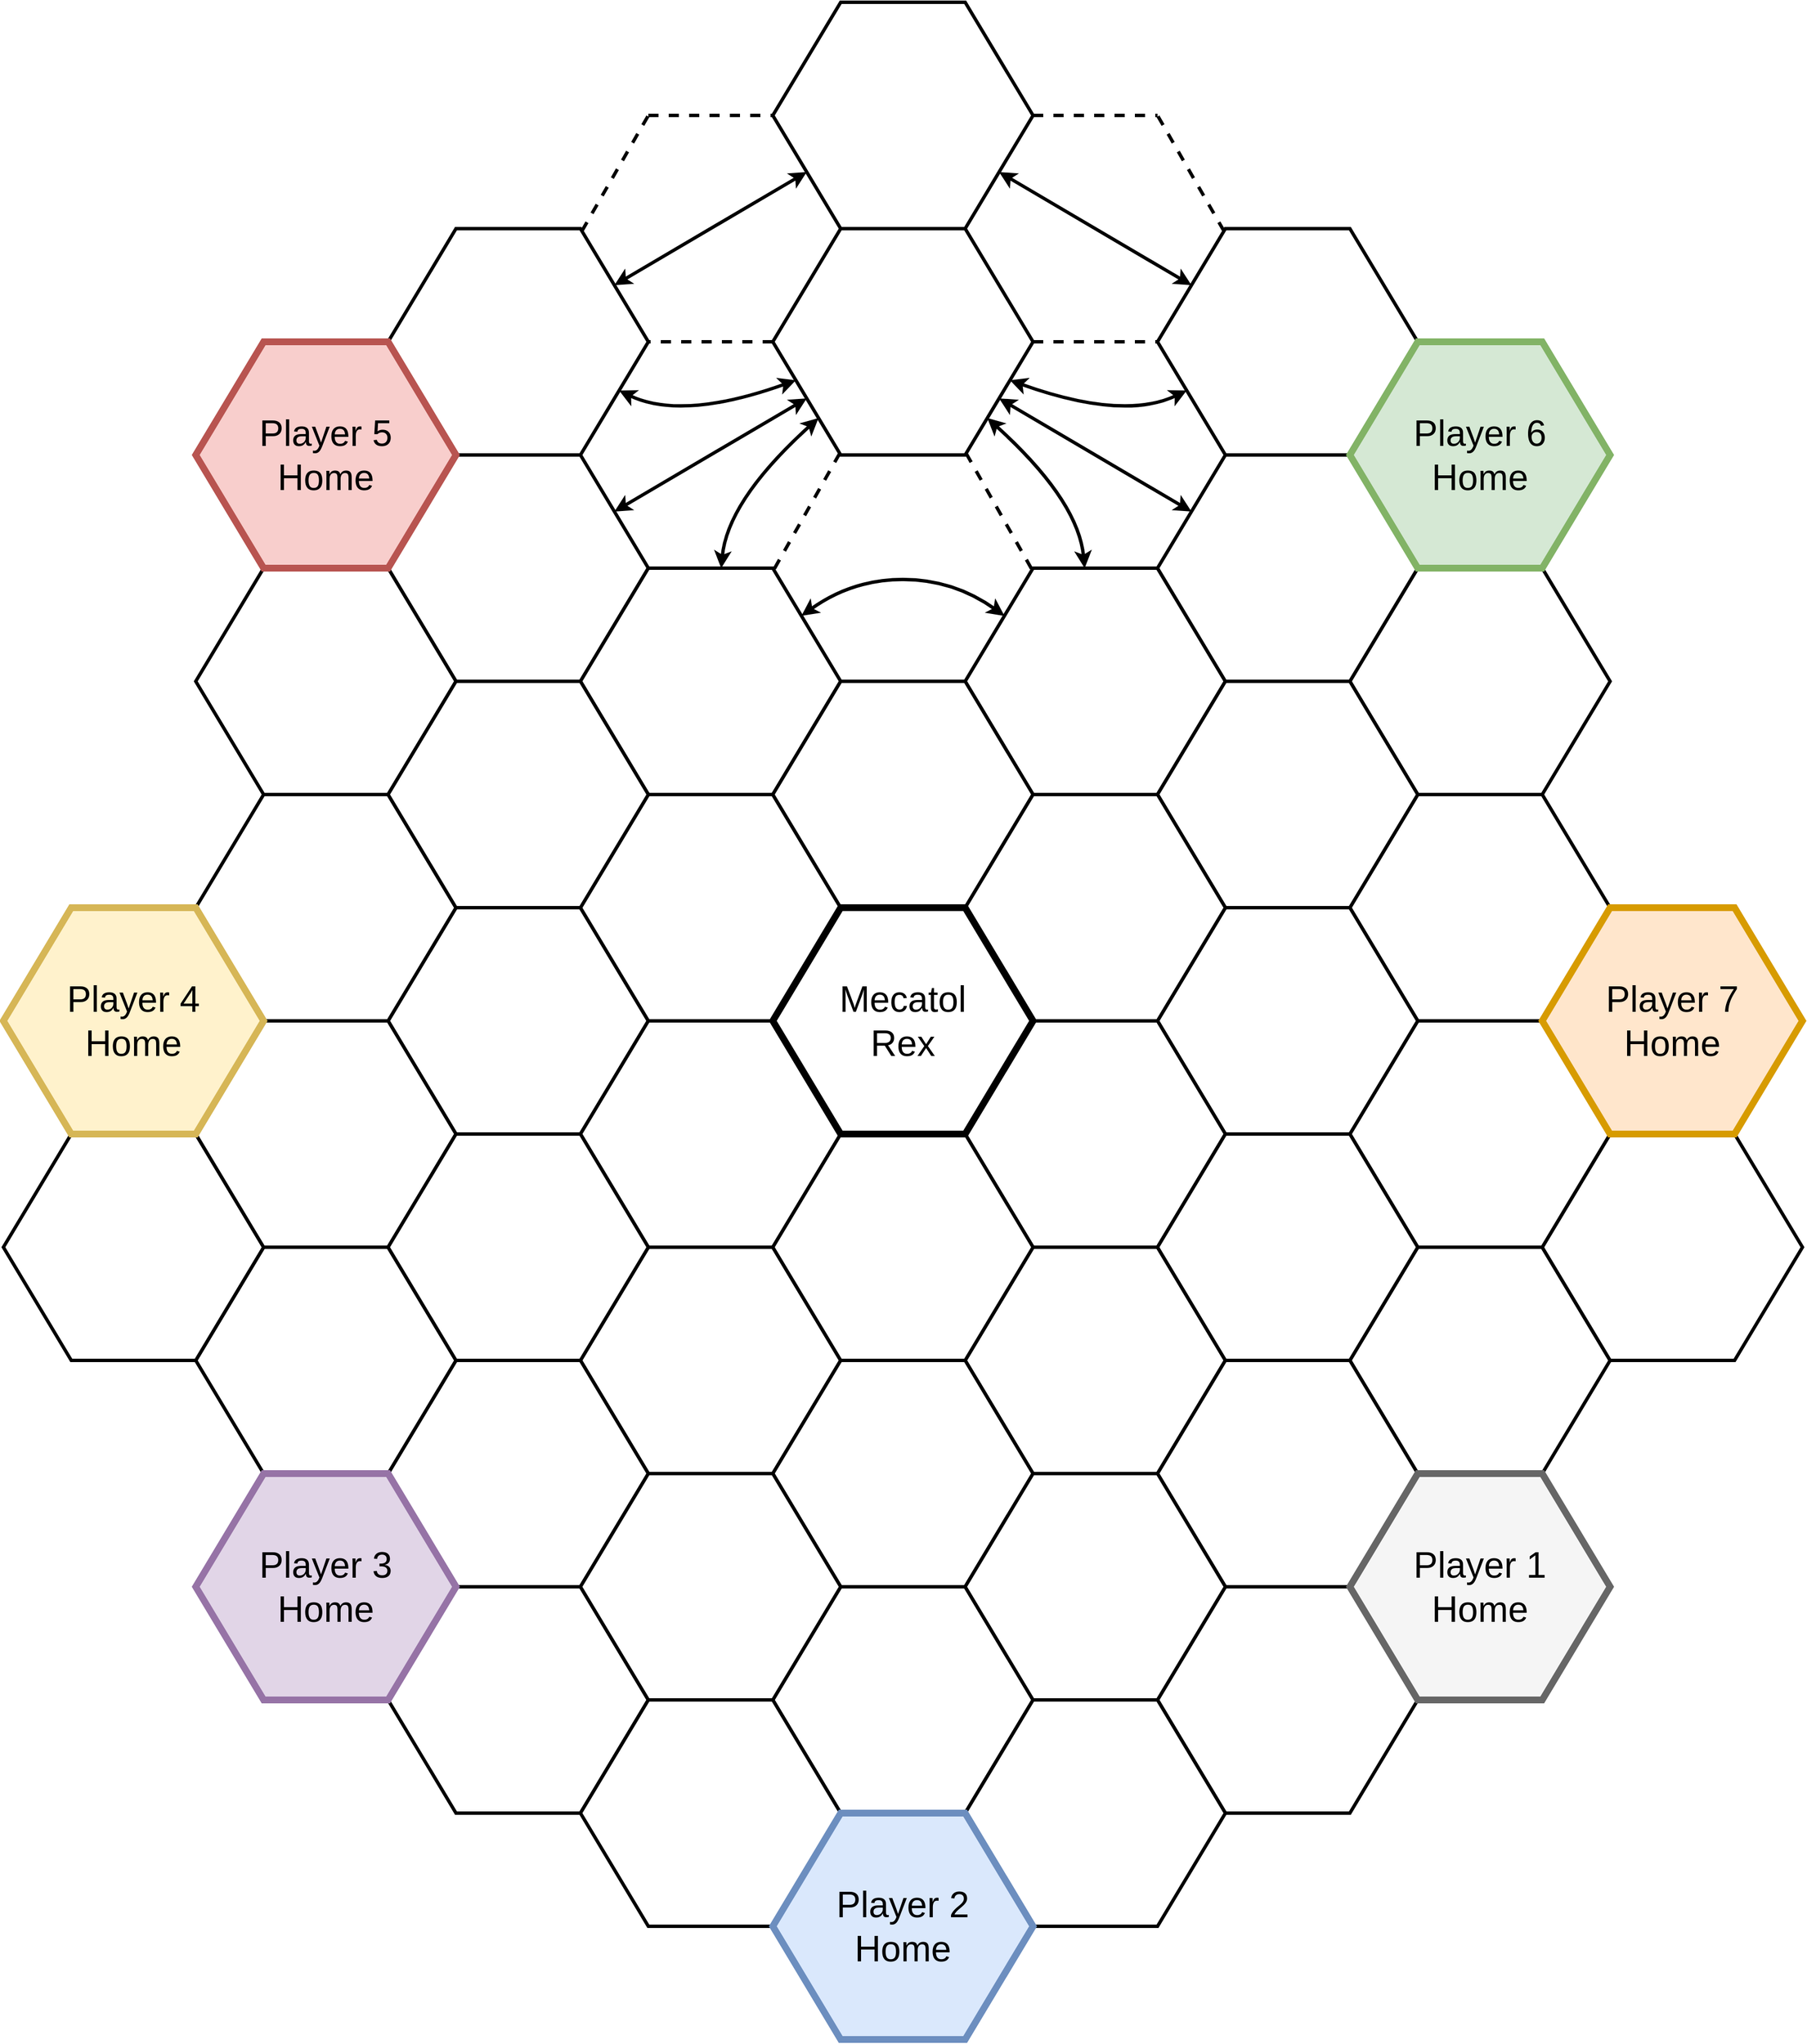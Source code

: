 <mxfile version="13.9.9" type="device"><diagram id="gpUSU13FPlY_5qrdrV4X" name="Page-1"><mxGraphModel dx="1422" dy="822" grid="1" gridSize="10" guides="1" tooltips="1" connect="1" arrows="1" fold="1" page="1" pageScale="1" pageWidth="850" pageHeight="1100" math="0" shadow="0"><root><mxCell id="0"/><mxCell id="1" parent="0"/><mxCell id="V7nGoKzEwwAnoYN-bAs7-23" value="" style="shape=hexagon;perimeter=hexagonPerimeter2;whiteSpace=wrap;html=1;fixedSize=1;size=60;fontSize=32;fontFamily=Helvetica;strokeWidth=3;strokeColor=none;" parent="1" vertex="1"><mxGeometry x="550" y="140" width="230" height="200" as="geometry"/></mxCell><mxCell id="V7nGoKzEwwAnoYN-bAs7-22" value="" style="shape=hexagon;perimeter=hexagonPerimeter2;whiteSpace=wrap;html=1;fixedSize=1;size=60;fontSize=32;fontFamily=Helvetica;strokeWidth=3;strokeColor=none;" parent="1" vertex="1"><mxGeometry x="890" y="140" width="230" height="200" as="geometry"/></mxCell><mxCell id="V7nGoKzEwwAnoYN-bAs7-20" value="" style="shape=hexagon;perimeter=hexagonPerimeter2;whiteSpace=wrap;html=1;fixedSize=1;size=60;fontSize=32;fontFamily=Helvetica;strokeWidth=3;strokeColor=none;" parent="1" vertex="1"><mxGeometry x="720" y="440" width="230" height="200" as="geometry"/></mxCell><mxCell id="V7nGoKzEwwAnoYN-bAs7-18" value="" style="shape=hexagon;perimeter=hexagonPerimeter2;whiteSpace=wrap;html=1;fixedSize=1;size=60;fontSize=32;fontFamily=Helvetica;strokeWidth=3;strokeColor=none;" parent="1" vertex="1"><mxGeometry x="550" y="340" width="230" height="200" as="geometry"/></mxCell><mxCell id="V7nGoKzEwwAnoYN-bAs7-17" value="" style="shape=hexagon;perimeter=hexagonPerimeter2;whiteSpace=wrap;html=1;fixedSize=1;size=60;fontSize=32;fontFamily=Helvetica;strokeWidth=3;strokeColor=none;" parent="1" vertex="1"><mxGeometry x="890" y="340" width="230" height="200" as="geometry"/></mxCell><mxCell id="V7nGoKzEwwAnoYN-bAs7-26" value="" style="shape=hexagon;perimeter=hexagonPerimeter2;whiteSpace=wrap;html=1;fixedSize=1;size=60;fontSize=32;fontFamily=Helvetica;strokeWidth=3;" parent="1" vertex="1"><mxGeometry x="1230" y="540" width="230" height="200" as="geometry"/></mxCell><mxCell id="V7nGoKzEwwAnoYN-bAs7-15" value="" style="shape=hexagon;perimeter=hexagonPerimeter2;whiteSpace=wrap;html=1;fixedSize=1;size=60;fontSize=32;fontFamily=Helvetica;strokeWidth=3;" parent="1" vertex="1"><mxGeometry x="380" y="440" width="230" height="200" as="geometry"/></mxCell><mxCell id="V7nGoKzEwwAnoYN-bAs7-13" value="" style="shape=hexagon;perimeter=hexagonPerimeter2;whiteSpace=wrap;html=1;fixedSize=1;size=60;fontSize=32;fontFamily=Helvetica;strokeWidth=3;" parent="1" vertex="1"><mxGeometry x="550" y="1140" width="230" height="200" as="geometry"/></mxCell><mxCell id="OSFuQ3dNSyEDMBe-EH_K-9" value="" style="shape=hexagon;perimeter=hexagonPerimeter2;whiteSpace=wrap;html=1;fixedSize=1;size=60;fontSize=32;fontFamily=Helvetica;strokeWidth=3;" parent="1" vertex="1"><mxGeometry x="1230" y="1140" width="230" height="200" as="geometry"/></mxCell><mxCell id="ENPFV9wE09J2kmjnsH_E-45" value="" style="shape=hexagon;perimeter=hexagonPerimeter2;whiteSpace=wrap;html=1;fixedSize=1;size=60;fontSize=32;fontFamily=Helvetica;strokeWidth=3;" parent="1" vertex="1"><mxGeometry x="1060" y="1440" width="230" height="200" as="geometry"/></mxCell><mxCell id="OSFuQ3dNSyEDMBe-EH_K-3" value="" style="shape=hexagon;perimeter=hexagonPerimeter2;whiteSpace=wrap;html=1;fixedSize=1;size=60;fontSize=32;fontFamily=Helvetica;strokeWidth=3;" parent="1" vertex="1"><mxGeometry x="890" y="1140" width="230" height="200" as="geometry"/></mxCell><mxCell id="OSFuQ3dNSyEDMBe-EH_K-5" value="" style="shape=hexagon;perimeter=hexagonPerimeter2;whiteSpace=wrap;html=1;fixedSize=1;size=60;fontSize=32;fontFamily=Helvetica;strokeWidth=3;" parent="1" vertex="1"><mxGeometry x="1060" y="1240" width="230" height="200" as="geometry"/></mxCell><mxCell id="ENPFV9wE09J2kmjnsH_E-7" value="" style="shape=hexagon;perimeter=hexagonPerimeter2;whiteSpace=wrap;html=1;fixedSize=1;size=60;fontSize=32;fontFamily=Helvetica;strokeWidth=3;" parent="1" vertex="1"><mxGeometry x="380" y="1240" width="230" height="200" as="geometry"/></mxCell><mxCell id="ENPFV9wE09J2kmjnsH_E-43" value="" style="shape=hexagon;perimeter=hexagonPerimeter2;whiteSpace=wrap;html=1;fixedSize=1;size=60;fontSize=32;fontFamily=Helvetica;strokeWidth=3;" parent="1" vertex="1"><mxGeometry x="210" y="1140" width="230" height="200" as="geometry"/></mxCell><mxCell id="OgDaJLD29fgVAuqvpTtd-9" value="" style="shape=hexagon;perimeter=hexagonPerimeter2;whiteSpace=wrap;html=1;fixedSize=1;size=60;fontSize=32;fontFamily=Helvetica;strokeWidth=3;" parent="1" vertex="1"><mxGeometry x="380" y="1440" width="230" height="200" as="geometry"/></mxCell><mxCell id="OSFuQ3dNSyEDMBe-EH_K-6" value="" style="shape=hexagon;perimeter=hexagonPerimeter2;whiteSpace=wrap;html=1;fixedSize=1;size=60;fontSize=32;fontFamily=Helvetica;strokeWidth=3;" parent="1" vertex="1"><mxGeometry x="210" y="540" width="230" height="200" as="geometry"/></mxCell><mxCell id="OgDaJLD29fgVAuqvpTtd-2" value="" style="shape=hexagon;perimeter=hexagonPerimeter2;whiteSpace=wrap;html=1;fixedSize=1;size=60;fontSize=32;fontFamily=Helvetica;strokeWidth=3;" parent="1" vertex="1"><mxGeometry x="550" y="540" width="230" height="200" as="geometry"/></mxCell><mxCell id="OgDaJLD29fgVAuqvpTtd-5" value="" style="shape=hexagon;perimeter=hexagonPerimeter2;whiteSpace=wrap;html=1;fixedSize=1;size=60;fontSize=32;fontFamily=Helvetica;strokeWidth=3;" parent="1" vertex="1"><mxGeometry x="380" y="240" width="230" height="200" as="geometry"/></mxCell><mxCell id="ENPFV9wE09J2kmjnsH_E-48" value="" style="shape=hexagon;perimeter=hexagonPerimeter2;whiteSpace=wrap;html=1;fixedSize=1;size=60;fontSize=32;fontFamily=Helvetica;strokeWidth=3;" parent="1" vertex="1"><mxGeometry x="1230" y="740" width="230" height="200" as="geometry"/></mxCell><mxCell id="OgDaJLD29fgVAuqvpTtd-3" value="" style="shape=hexagon;perimeter=hexagonPerimeter2;whiteSpace=wrap;html=1;fixedSize=1;size=60;fontSize=32;fontFamily=Helvetica;strokeWidth=3;" parent="1" vertex="1"><mxGeometry x="1400" y="1040" width="230" height="200" as="geometry"/></mxCell><mxCell id="OgDaJLD29fgVAuqvpTtd-4" value="" style="shape=hexagon;perimeter=hexagonPerimeter2;whiteSpace=wrap;html=1;fixedSize=1;size=60;fontSize=32;fontFamily=Helvetica;strokeWidth=3;" parent="1" vertex="1"><mxGeometry x="1230" y="940" width="230" height="200" as="geometry"/></mxCell><mxCell id="OSFuQ3dNSyEDMBe-EH_K-8" value="" style="shape=hexagon;perimeter=hexagonPerimeter2;whiteSpace=wrap;html=1;fixedSize=1;size=60;fontSize=32;fontFamily=Helvetica;strokeWidth=3;" parent="1" vertex="1"><mxGeometry x="720" y="1240" width="230" height="200" as="geometry"/></mxCell><mxCell id="OgDaJLD29fgVAuqvpTtd-7" value="" style="shape=hexagon;perimeter=hexagonPerimeter2;whiteSpace=wrap;html=1;fixedSize=1;size=60;fontSize=32;fontFamily=Helvetica;strokeWidth=3;" parent="1" vertex="1"><mxGeometry x="720" y="1440" width="230" height="200" as="geometry"/></mxCell><mxCell id="OgDaJLD29fgVAuqvpTtd-8" value="" style="shape=hexagon;perimeter=hexagonPerimeter2;whiteSpace=wrap;html=1;fixedSize=1;size=60;fontSize=32;fontFamily=Helvetica;strokeWidth=3;" parent="1" vertex="1"><mxGeometry x="550" y="1540" width="230" height="200" as="geometry"/></mxCell><mxCell id="OSFuQ3dNSyEDMBe-EH_K-2" value="" style="shape=hexagon;perimeter=hexagonPerimeter2;whiteSpace=wrap;html=1;fixedSize=1;size=60;fontSize=32;fontFamily=Helvetica;strokeWidth=3;" parent="1" vertex="1"><mxGeometry x="380" y="840" width="230" height="200" as="geometry"/></mxCell><mxCell id="OSFuQ3dNSyEDMBe-EH_K-4" value="" style="shape=hexagon;perimeter=hexagonPerimeter2;whiteSpace=wrap;html=1;fixedSize=1;size=60;fontSize=32;fontFamily=Helvetica;strokeWidth=3;" parent="1" vertex="1"><mxGeometry x="210" y="740" width="230" height="200" as="geometry"/></mxCell><mxCell id="OgDaJLD29fgVAuqvpTtd-10" value="" style="shape=hexagon;perimeter=hexagonPerimeter2;whiteSpace=wrap;html=1;fixedSize=1;size=60;fontSize=32;fontFamily=Helvetica;strokeWidth=3;" parent="1" vertex="1"><mxGeometry x="40" y="1040" width="230" height="200" as="geometry"/></mxCell><mxCell id="V7nGoKzEwwAnoYN-bAs7-1" value="" style="shape=hexagon;perimeter=hexagonPerimeter2;whiteSpace=wrap;html=1;fixedSize=1;size=60;fontSize=32;fontFamily=Helvetica;strokeWidth=3;" parent="1" vertex="1"><mxGeometry x="1060" y="840" width="230" height="200" as="geometry"/></mxCell><mxCell id="V7nGoKzEwwAnoYN-bAs7-12" value="" style="shape=hexagon;perimeter=hexagonPerimeter2;whiteSpace=wrap;html=1;fixedSize=1;size=60;fontSize=32;fontFamily=Helvetica;strokeWidth=3;" parent="1" vertex="1"><mxGeometry x="890" y="1540" width="230" height="200" as="geometry"/></mxCell><mxCell id="V7nGoKzEwwAnoYN-bAs7-14" value="" style="shape=hexagon;perimeter=hexagonPerimeter2;whiteSpace=wrap;html=1;fixedSize=1;size=60;fontSize=32;fontFamily=Helvetica;strokeWidth=3;" parent="1" vertex="1"><mxGeometry x="210" y="940" width="230" height="200" as="geometry"/></mxCell><mxCell id="V7nGoKzEwwAnoYN-bAs7-2" value="" style="shape=hexagon;perimeter=hexagonPerimeter2;whiteSpace=wrap;html=1;fixedSize=1;size=60;fontSize=32;fontFamily=Helvetica;strokeWidth=3;" parent="1" vertex="1"><mxGeometry x="890" y="940" width="230" height="200" as="geometry"/></mxCell><mxCell id="V7nGoKzEwwAnoYN-bAs7-4" value="" style="shape=hexagon;perimeter=hexagonPerimeter2;whiteSpace=wrap;html=1;fixedSize=1;size=60;fontSize=32;fontFamily=Helvetica;strokeWidth=3;" parent="1" vertex="1"><mxGeometry x="550" y="740" width="230" height="200" as="geometry"/></mxCell><mxCell id="V7nGoKzEwwAnoYN-bAs7-5" value="" style="shape=hexagon;perimeter=hexagonPerimeter2;whiteSpace=wrap;html=1;fixedSize=1;size=60;fontSize=32;fontFamily=Helvetica;strokeWidth=3;" parent="1" vertex="1"><mxGeometry x="550" y="940" width="230" height="200" as="geometry"/></mxCell><mxCell id="V7nGoKzEwwAnoYN-bAs7-6" value="" style="shape=hexagon;perimeter=hexagonPerimeter2;whiteSpace=wrap;html=1;fixedSize=1;size=60;fontSize=32;fontFamily=Helvetica;strokeWidth=3;" parent="1" vertex="1"><mxGeometry x="720" y="1040" width="230" height="200" as="geometry"/></mxCell><mxCell id="V7nGoKzEwwAnoYN-bAs7-7" value="" style="shape=hexagon;perimeter=hexagonPerimeter2;whiteSpace=wrap;html=1;fixedSize=1;size=60;fontSize=32;fontFamily=Helvetica;strokeWidth=3;" parent="1" vertex="1"><mxGeometry x="1060" y="1040" width="230" height="200" as="geometry"/></mxCell><mxCell id="V7nGoKzEwwAnoYN-bAs7-9" value="" style="shape=hexagon;perimeter=hexagonPerimeter2;whiteSpace=wrap;html=1;fixedSize=1;size=60;fontSize=32;fontFamily=Helvetica;strokeWidth=3;" parent="1" vertex="1"><mxGeometry x="380" y="640" width="230" height="200" as="geometry"/></mxCell><mxCell id="V7nGoKzEwwAnoYN-bAs7-10" value="" style="shape=hexagon;perimeter=hexagonPerimeter2;whiteSpace=wrap;html=1;fixedSize=1;size=60;fontSize=32;fontFamily=Helvetica;strokeWidth=3;" parent="1" vertex="1"><mxGeometry x="380" y="1040" width="230" height="200" as="geometry"/></mxCell><mxCell id="V7nGoKzEwwAnoYN-bAs7-11" value="" style="shape=hexagon;perimeter=hexagonPerimeter2;whiteSpace=wrap;html=1;fixedSize=1;size=60;fontSize=32;fontFamily=Helvetica;strokeWidth=3;" parent="1" vertex="1"><mxGeometry x="890" y="1340" width="230" height="200" as="geometry"/></mxCell><mxCell id="V7nGoKzEwwAnoYN-bAs7-16" value="" style="shape=hexagon;perimeter=hexagonPerimeter2;whiteSpace=wrap;html=1;fixedSize=1;size=60;fontSize=32;fontFamily=Helvetica;strokeWidth=3;" parent="1" vertex="1"><mxGeometry x="550" y="1340" width="230" height="200" as="geometry"/></mxCell><mxCell id="V7nGoKzEwwAnoYN-bAs7-24" value="" style="shape=hexagon;perimeter=hexagonPerimeter2;whiteSpace=wrap;html=1;fixedSize=1;size=60;fontSize=32;fontFamily=Helvetica;strokeWidth=3;" parent="1" vertex="1"><mxGeometry x="890" y="540" width="230" height="200" as="geometry"/></mxCell><mxCell id="V7nGoKzEwwAnoYN-bAs7-25" value="" style="shape=hexagon;perimeter=hexagonPerimeter2;whiteSpace=wrap;html=1;fixedSize=1;size=60;fontSize=32;fontFamily=Helvetica;strokeWidth=3;" parent="1" vertex="1"><mxGeometry x="1060" y="240" width="230" height="200" as="geometry"/></mxCell><mxCell id="V7nGoKzEwwAnoYN-bAs7-27" value="" style="shape=hexagon;perimeter=hexagonPerimeter2;whiteSpace=wrap;html=1;fixedSize=1;size=60;fontSize=32;fontFamily=Helvetica;strokeWidth=3;" parent="1" vertex="1"><mxGeometry x="1060" y="440" width="230" height="200" as="geometry"/></mxCell><mxCell id="V7nGoKzEwwAnoYN-bAs7-8" value="" style="shape=hexagon;perimeter=hexagonPerimeter2;whiteSpace=wrap;html=1;fixedSize=1;size=60;fontSize=32;fontFamily=Helvetica;strokeWidth=3;" parent="1" vertex="1"><mxGeometry x="1060" y="640" width="230" height="200" as="geometry"/></mxCell><mxCell id="V7nGoKzEwwAnoYN-bAs7-3" value="" style="shape=hexagon;perimeter=hexagonPerimeter2;whiteSpace=wrap;html=1;fixedSize=1;size=60;fontSize=32;fontFamily=Helvetica;strokeWidth=3;" parent="1" vertex="1"><mxGeometry x="720" y="640" width="230" height="200" as="geometry"/></mxCell><mxCell id="nCf6v29f-o1V0CxzS2t6-2" value="" style="shape=hexagon;perimeter=hexagonPerimeter2;whiteSpace=wrap;html=1;fixedSize=1;size=60;fontSize=32;fontFamily=Helvetica;strokeWidth=3;" parent="1" vertex="1"><mxGeometry x="890" y="740" width="230" height="200" as="geometry"/></mxCell><mxCell id="ENPFV9wE09J2kmjnsH_E-37" value="Player 1&lt;br style=&quot;font-size: 32px;&quot;&gt;Home" style="shape=hexagon;perimeter=hexagonPerimeter2;whiteSpace=wrap;html=1;fixedSize=1;size=60;fontSize=32;fontFamily=Helvetica;strokeWidth=6;fillColor=#f5f5f5;strokeColor=#666666;" parent="1" vertex="1"><mxGeometry x="1230" y="1340" width="230" height="200" as="geometry"/></mxCell><mxCell id="ENPFV9wE09J2kmjnsH_E-41" value="Player 2&lt;br style=&quot;font-size: 32px;&quot;&gt;Home" style="shape=hexagon;perimeter=hexagonPerimeter2;whiteSpace=wrap;html=1;fixedSize=1;size=60;fontSize=32;fontFamily=Helvetica;fillColor=#dae8fc;strokeColor=#6c8ebf;strokeWidth=6;" parent="1" vertex="1"><mxGeometry x="720" y="1640" width="230" height="200" as="geometry"/></mxCell><mxCell id="ENPFV9wE09J2kmjnsH_E-38" value="Player 3&lt;br style=&quot;font-size: 32px;&quot;&gt;Home" style="shape=hexagon;perimeter=hexagonPerimeter2;whiteSpace=wrap;html=1;fixedSize=1;size=60;fontSize=32;fontFamily=Helvetica;fillColor=#e1d5e7;strokeColor=#9673a6;strokeWidth=6;" parent="1" vertex="1"><mxGeometry x="210" y="1340" width="230" height="200" as="geometry"/></mxCell><mxCell id="ENPFV9wE09J2kmjnsH_E-35" value="Player 4&lt;br style=&quot;font-size: 32px;&quot;&gt;Home" style="shape=hexagon;perimeter=hexagonPerimeter2;whiteSpace=wrap;html=1;fixedSize=1;size=60;fontSize=32;fontFamily=Helvetica;fillColor=#fff2cc;strokeColor=#d6b656;strokeWidth=6;" parent="1" vertex="1"><mxGeometry x="40" y="840" width="230" height="200" as="geometry"/></mxCell><mxCell id="OgDaJLD29fgVAuqvpTtd-11" value="Player 5&lt;br style=&quot;font-size: 32px;&quot;&gt;Home" style="shape=hexagon;perimeter=hexagonPerimeter2;whiteSpace=wrap;html=1;fixedSize=1;size=60;fontSize=32;fontFamily=Helvetica;fillColor=#f8cecc;strokeColor=#b85450;strokeWidth=6;" parent="1" vertex="1"><mxGeometry x="210" y="340" width="230" height="200" as="geometry"/></mxCell><mxCell id="OgDaJLD29fgVAuqvpTtd-12" value="Player 6&lt;br style=&quot;font-size: 32px;&quot;&gt;Home" style="shape=hexagon;perimeter=hexagonPerimeter2;whiteSpace=wrap;html=1;fixedSize=1;size=60;fontSize=32;fontFamily=Helvetica;fillColor=#d5e8d4;strokeColor=#82b366;strokeWidth=6;" parent="1" vertex="1"><mxGeometry x="1230" y="340" width="230" height="200" as="geometry"/></mxCell><mxCell id="V7nGoKzEwwAnoYN-bAs7-19" value="Player 7&lt;br style=&quot;font-size: 32px&quot;&gt;Home" style="shape=hexagon;perimeter=hexagonPerimeter2;whiteSpace=wrap;html=1;fixedSize=1;size=60;fontSize=32;fontFamily=Helvetica;fillColor=#ffe6cc;strokeColor=#d79b00;strokeWidth=6;" parent="1" vertex="1"><mxGeometry x="1400" y="840" width="230" height="200" as="geometry"/></mxCell><mxCell id="7AUHj1ewLgpTRV8wd9CV-1" value="" style="shape=hexagon;perimeter=hexagonPerimeter2;whiteSpace=wrap;html=1;fixedSize=1;size=60;fontSize=32;fontFamily=Helvetica;strokeWidth=3;" vertex="1" parent="1"><mxGeometry x="720" y="40" width="230" height="200" as="geometry"/></mxCell><mxCell id="V7nGoKzEwwAnoYN-bAs7-21" value="" style="shape=hexagon;perimeter=hexagonPerimeter2;whiteSpace=wrap;html=1;fixedSize=1;size=60;fontSize=32;fontFamily=Helvetica;strokeWidth=3;" parent="1" vertex="1"><mxGeometry x="720" y="240" width="230" height="200" as="geometry"/></mxCell><mxCell id="nCf6v29f-o1V0CxzS2t6-3" value="Mecatol&lt;br style=&quot;font-size: 32px;&quot;&gt;Rex" style="shape=hexagon;perimeter=hexagonPerimeter2;whiteSpace=wrap;html=1;fixedSize=1;size=60;fontSize=32;fontFamily=Helvetica;strokeWidth=6;" parent="1" vertex="1"><mxGeometry x="720" y="840" width="230" height="200" as="geometry"/></mxCell><mxCell id="7AUHj1ewLgpTRV8wd9CV-2" value="" style="endArrow=none;dashed=1;html=1;strokeWidth=3;" edge="1" parent="1" source="V7nGoKzEwwAnoYN-bAs7-21" target="V7nGoKzEwwAnoYN-bAs7-25"><mxGeometry width="50" height="50" relative="1" as="geometry"><mxPoint x="880" y="400" as="sourcePoint"/><mxPoint x="930" y="350" as="targetPoint"/></mxGeometry></mxCell><mxCell id="7AUHj1ewLgpTRV8wd9CV-3" value="" style="endArrow=none;dashed=1;html=1;strokeWidth=3;" edge="1" parent="1" source="V7nGoKzEwwAnoYN-bAs7-21" target="V7nGoKzEwwAnoYN-bAs7-24"><mxGeometry width="50" height="50" relative="1" as="geometry"><mxPoint x="960" y="350" as="sourcePoint"/><mxPoint x="1070" y="350" as="targetPoint"/></mxGeometry></mxCell><mxCell id="7AUHj1ewLgpTRV8wd9CV-4" value="" style="endArrow=none;dashed=1;html=1;strokeWidth=3;" edge="1" parent="1" source="V7nGoKzEwwAnoYN-bAs7-21" target="OgDaJLD29fgVAuqvpTtd-2"><mxGeometry width="50" height="50" relative="1" as="geometry"><mxPoint x="970" y="360" as="sourcePoint"/><mxPoint x="1080" y="360" as="targetPoint"/></mxGeometry></mxCell><mxCell id="7AUHj1ewLgpTRV8wd9CV-5" value="" style="endArrow=none;dashed=1;html=1;strokeWidth=3;" edge="1" parent="1" source="V7nGoKzEwwAnoYN-bAs7-21" target="OgDaJLD29fgVAuqvpTtd-5"><mxGeometry width="50" height="50" relative="1" as="geometry"><mxPoint x="980" y="370" as="sourcePoint"/><mxPoint x="1090" y="370" as="targetPoint"/></mxGeometry></mxCell><mxCell id="7AUHj1ewLgpTRV8wd9CV-7" value="" style="endArrow=none;dashed=1;html=1;strokeWidth=3;" edge="1" parent="1"><mxGeometry width="50" height="50" relative="1" as="geometry"><mxPoint x="950" y="140" as="sourcePoint"/><mxPoint x="1060" y="140" as="targetPoint"/></mxGeometry></mxCell><mxCell id="7AUHj1ewLgpTRV8wd9CV-8" value="" style="endArrow=none;dashed=1;html=1;strokeWidth=3;" edge="1" parent="1"><mxGeometry width="50" height="50" relative="1" as="geometry"><mxPoint x="610" y="140" as="sourcePoint"/><mxPoint x="720" y="140" as="targetPoint"/></mxGeometry></mxCell><mxCell id="7AUHj1ewLgpTRV8wd9CV-9" value="" style="endArrow=none;dashed=1;html=1;strokeWidth=3;" edge="1" parent="1" source="OgDaJLD29fgVAuqvpTtd-5"><mxGeometry width="50" height="50" relative="1" as="geometry"><mxPoint x="440" y="130" as="sourcePoint"/><mxPoint x="610" y="140" as="targetPoint"/></mxGeometry></mxCell><mxCell id="7AUHj1ewLgpTRV8wd9CV-10" value="" style="endArrow=none;dashed=1;html=1;strokeWidth=3;" edge="1" parent="1" source="V7nGoKzEwwAnoYN-bAs7-25"><mxGeometry width="50" height="50" relative="1" as="geometry"><mxPoint x="561.277" y="252.128" as="sourcePoint"/><mxPoint x="1060" y="140" as="targetPoint"/></mxGeometry></mxCell><mxCell id="7AUHj1ewLgpTRV8wd9CV-11" value="" style="endArrow=classic;startArrow=classic;html=1;strokeWidth=3;" edge="1" parent="1" source="OgDaJLD29fgVAuqvpTtd-5" target="7AUHj1ewLgpTRV8wd9CV-1"><mxGeometry width="50" height="50" relative="1" as="geometry"><mxPoint x="880" y="400" as="sourcePoint"/><mxPoint x="930" y="350" as="targetPoint"/></mxGeometry></mxCell><mxCell id="7AUHj1ewLgpTRV8wd9CV-12" value="" style="endArrow=classic;startArrow=classic;html=1;strokeWidth=3;" edge="1" parent="1" source="7AUHj1ewLgpTRV8wd9CV-1" target="V7nGoKzEwwAnoYN-bAs7-25"><mxGeometry width="50" height="50" relative="1" as="geometry"><mxPoint x="590" y="300" as="sourcePoint"/><mxPoint x="760" y="200" as="targetPoint"/></mxGeometry></mxCell><mxCell id="7AUHj1ewLgpTRV8wd9CV-13" value="" style="endArrow=classic;startArrow=classic;html=1;strokeWidth=3;" edge="1" parent="1" source="V7nGoKzEwwAnoYN-bAs7-15" target="V7nGoKzEwwAnoYN-bAs7-21"><mxGeometry width="50" height="50" relative="1" as="geometry"><mxPoint x="600" y="310" as="sourcePoint"/><mxPoint x="770" y="210" as="targetPoint"/></mxGeometry></mxCell><mxCell id="7AUHj1ewLgpTRV8wd9CV-14" value="" style="endArrow=classic;startArrow=classic;html=1;strokeWidth=3;" edge="1" parent="1" source="V7nGoKzEwwAnoYN-bAs7-21" target="V7nGoKzEwwAnoYN-bAs7-27"><mxGeometry width="50" height="50" relative="1" as="geometry"><mxPoint x="930" y="200" as="sourcePoint"/><mxPoint x="1100" y="300" as="targetPoint"/></mxGeometry></mxCell><mxCell id="7AUHj1ewLgpTRV8wd9CV-15" value="" style="curved=1;endArrow=classic;html=1;strokeWidth=3;startArrow=classic;startFill=1;" edge="1" parent="1" source="OgDaJLD29fgVAuqvpTtd-2" target="V7nGoKzEwwAnoYN-bAs7-24"><mxGeometry width="50" height="50" relative="1" as="geometry"><mxPoint x="800" y="575" as="sourcePoint"/><mxPoint x="850" y="525" as="targetPoint"/><Array as="points"><mxPoint x="790" y="550"/><mxPoint x="880" y="550"/></Array></mxGeometry></mxCell><mxCell id="7AUHj1ewLgpTRV8wd9CV-16" value="" style="curved=1;endArrow=classic;html=1;strokeWidth=3;startArrow=classic;startFill=1;" edge="1" parent="1" source="OgDaJLD29fgVAuqvpTtd-5" target="V7nGoKzEwwAnoYN-bAs7-21"><mxGeometry width="50" height="50" relative="1" as="geometry"><mxPoint x="509.997" y="392.179" as="sourcePoint"/><mxPoint x="689.383" y="392.179" as="targetPoint"/><Array as="points"><mxPoint x="640" y="410"/></Array></mxGeometry></mxCell><mxCell id="7AUHj1ewLgpTRV8wd9CV-17" value="" style="curved=1;endArrow=classic;html=1;strokeWidth=3;startArrow=classic;startFill=1;" edge="1" parent="1" source="OgDaJLD29fgVAuqvpTtd-2" target="V7nGoKzEwwAnoYN-bAs7-21"><mxGeometry width="50" height="50" relative="1" as="geometry"><mxPoint x="597.742" y="387.097" as="sourcePoint"/><mxPoint x="748.319" y="380.531" as="targetPoint"/><Array as="points"><mxPoint x="680" y="480"/></Array></mxGeometry></mxCell><mxCell id="7AUHj1ewLgpTRV8wd9CV-18" value="" style="curved=1;endArrow=classic;html=1;strokeWidth=3;startArrow=classic;startFill=1;" edge="1" parent="1" source="V7nGoKzEwwAnoYN-bAs7-24" target="V7nGoKzEwwAnoYN-bAs7-21"><mxGeometry width="50" height="50" relative="1" as="geometry"><mxPoint x="684.375" y="550" as="sourcePoint"/><mxPoint x="770.418" y="417.364" as="targetPoint"/><Array as="points"><mxPoint x="990" y="480"/></Array></mxGeometry></mxCell><mxCell id="7AUHj1ewLgpTRV8wd9CV-19" value="" style="curved=1;endArrow=classic;html=1;strokeWidth=3;startArrow=classic;startFill=1;" edge="1" parent="1" source="V7nGoKzEwwAnoYN-bAs7-25" target="V7nGoKzEwwAnoYN-bAs7-21"><mxGeometry width="50" height="50" relative="1" as="geometry"><mxPoint x="1005.625" y="550" as="sourcePoint"/><mxPoint x="919.582" y="417.364" as="targetPoint"/><Array as="points"><mxPoint x="1030" y="410"/></Array></mxGeometry></mxCell></root></mxGraphModel></diagram></mxfile>